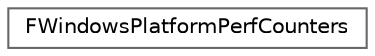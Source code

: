 digraph "Graphical Class Hierarchy"
{
 // INTERACTIVE_SVG=YES
 // LATEX_PDF_SIZE
  bgcolor="transparent";
  edge [fontname=Helvetica,fontsize=10,labelfontname=Helvetica,labelfontsize=10];
  node [fontname=Helvetica,fontsize=10,shape=box,height=0.2,width=0.4];
  rankdir="LR";
  Node0 [id="Node000000",label="FWindowsPlatformPerfCounters",height=0.2,width=0.4,color="grey40", fillcolor="white", style="filled",URL="$d9/daf/classFWindowsPlatformPerfCounters.html",tooltip=" "];
}
